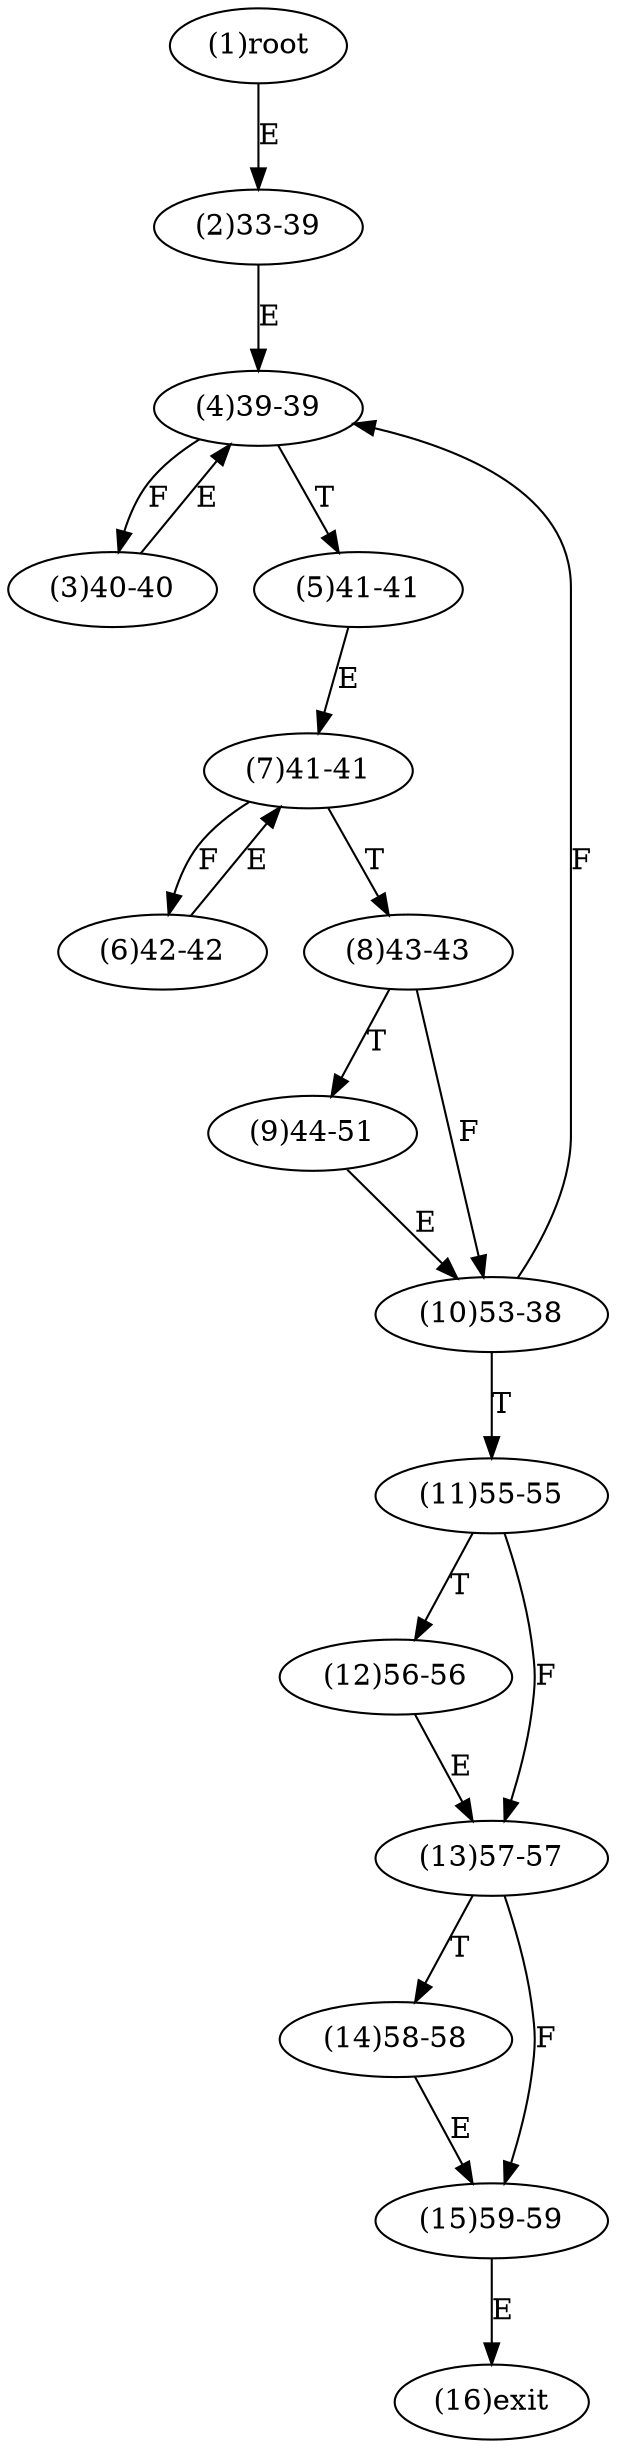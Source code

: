 digraph "" { 
1[ label="(1)root"];
2[ label="(2)33-39"];
3[ label="(3)40-40"];
4[ label="(4)39-39"];
5[ label="(5)41-41"];
6[ label="(6)42-42"];
7[ label="(7)41-41"];
8[ label="(8)43-43"];
9[ label="(9)44-51"];
10[ label="(10)53-38"];
11[ label="(11)55-55"];
12[ label="(12)56-56"];
13[ label="(13)57-57"];
14[ label="(14)58-58"];
15[ label="(15)59-59"];
16[ label="(16)exit"];
1->2[ label="E"];
2->4[ label="E"];
3->4[ label="E"];
4->3[ label="F"];
4->5[ label="T"];
5->7[ label="E"];
6->7[ label="E"];
7->6[ label="F"];
7->8[ label="T"];
8->10[ label="F"];
8->9[ label="T"];
9->10[ label="E"];
10->4[ label="F"];
10->11[ label="T"];
11->13[ label="F"];
11->12[ label="T"];
12->13[ label="E"];
13->15[ label="F"];
13->14[ label="T"];
14->15[ label="E"];
15->16[ label="E"];
}